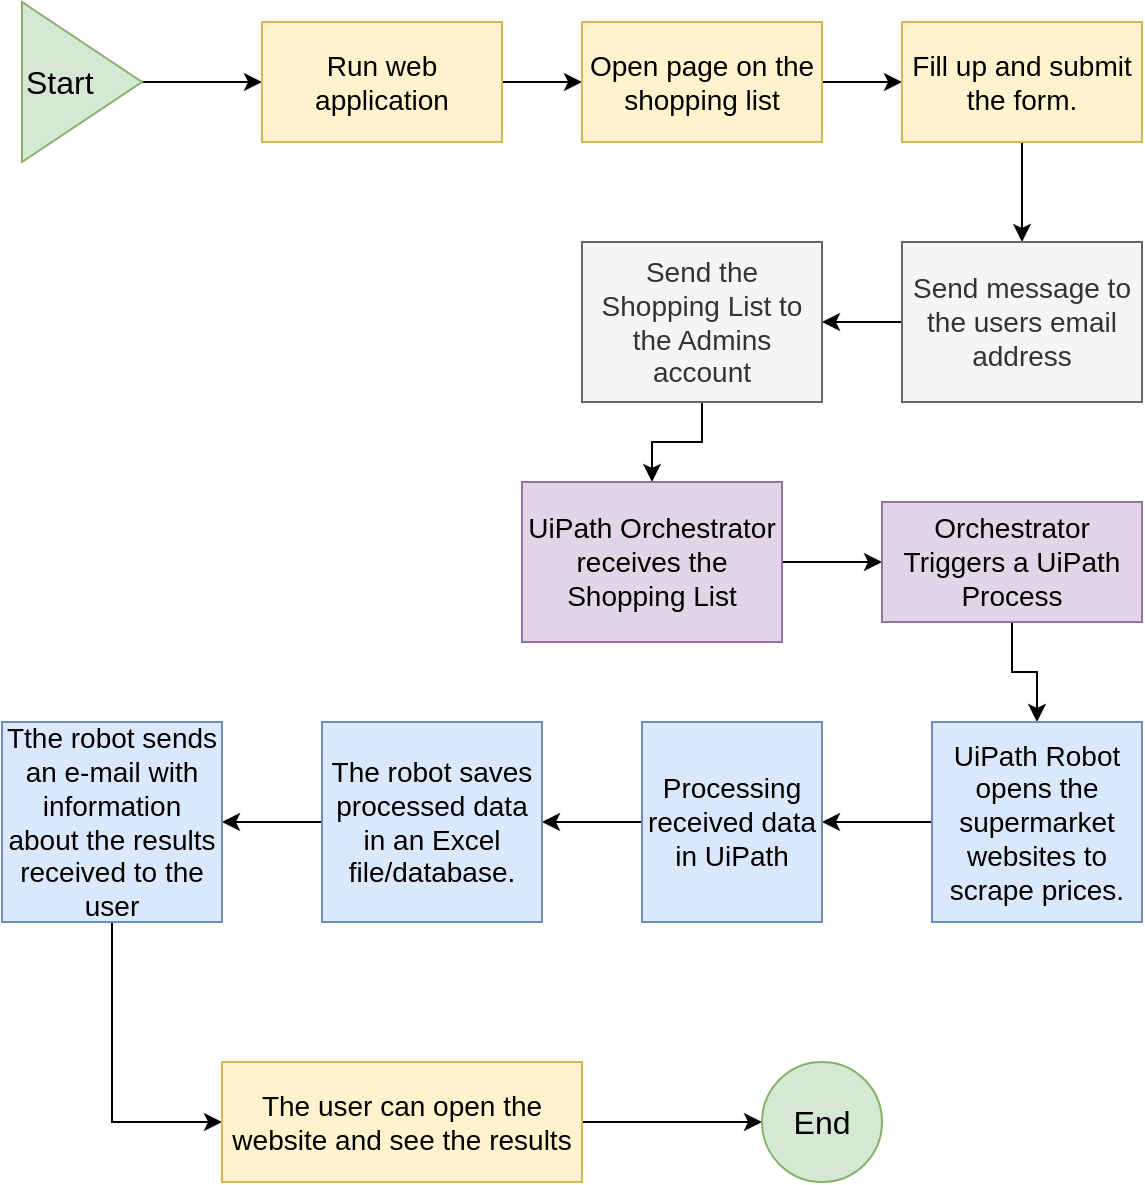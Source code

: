<mxfile version="24.7.14">
  <diagram name="Page-1" id="AYdZuThmre4MdXYBGvmi">
    <mxGraphModel dx="954" dy="824" grid="1" gridSize="10" guides="1" tooltips="1" connect="1" arrows="1" fold="1" page="1" pageScale="1" pageWidth="827" pageHeight="1169" math="0" shadow="0">
      <root>
        <mxCell id="0" />
        <mxCell id="1" parent="0" />
        <mxCell id="sAs0kRqRPAIiKEbjEO-T-3" style="edgeStyle=orthogonalEdgeStyle;rounded=0;orthogonalLoop=1;jettySize=auto;html=1;entryX=0;entryY=0.5;entryDx=0;entryDy=0;" edge="1" parent="1" source="sAs0kRqRPAIiKEbjEO-T-1" target="sAs0kRqRPAIiKEbjEO-T-2">
          <mxGeometry relative="1" as="geometry" />
        </mxCell>
        <mxCell id="sAs0kRqRPAIiKEbjEO-T-1" value="&lt;font style=&quot;font-size: 16px;&quot;&gt;Start&lt;/font&gt;" style="triangle;whiteSpace=wrap;html=1;fillColor=#d5e8d4;strokeColor=#82b366;align=left;" vertex="1" parent="1">
          <mxGeometry x="40" y="80" width="60" height="80" as="geometry" />
        </mxCell>
        <mxCell id="sAs0kRqRPAIiKEbjEO-T-5" value="" style="edgeStyle=orthogonalEdgeStyle;rounded=0;orthogonalLoop=1;jettySize=auto;html=1;" edge="1" parent="1" source="sAs0kRqRPAIiKEbjEO-T-2" target="sAs0kRqRPAIiKEbjEO-T-4">
          <mxGeometry relative="1" as="geometry" />
        </mxCell>
        <mxCell id="sAs0kRqRPAIiKEbjEO-T-2" value="&lt;font style=&quot;font-size: 14px;&quot;&gt;Run web application&lt;/font&gt;" style="rounded=0;whiteSpace=wrap;html=1;fillColor=#fff2cc;strokeColor=#d6b656;" vertex="1" parent="1">
          <mxGeometry x="160" y="90" width="120" height="60" as="geometry" />
        </mxCell>
        <mxCell id="sAs0kRqRPAIiKEbjEO-T-7" value="" style="edgeStyle=orthogonalEdgeStyle;rounded=0;orthogonalLoop=1;jettySize=auto;html=1;" edge="1" parent="1" source="sAs0kRqRPAIiKEbjEO-T-4" target="sAs0kRqRPAIiKEbjEO-T-6">
          <mxGeometry relative="1" as="geometry" />
        </mxCell>
        <mxCell id="sAs0kRqRPAIiKEbjEO-T-4" value="&lt;font style=&quot;font-size: 14px;&quot;&gt;Open page on the shopping list&lt;/font&gt;" style="rounded=0;whiteSpace=wrap;html=1;fillColor=#fff2cc;strokeColor=#d6b656;" vertex="1" parent="1">
          <mxGeometry x="320" y="90" width="120" height="60" as="geometry" />
        </mxCell>
        <mxCell id="sAs0kRqRPAIiKEbjEO-T-9" value="" style="edgeStyle=orthogonalEdgeStyle;rounded=0;orthogonalLoop=1;jettySize=auto;html=1;" edge="1" parent="1" source="sAs0kRqRPAIiKEbjEO-T-6" target="sAs0kRqRPAIiKEbjEO-T-8">
          <mxGeometry relative="1" as="geometry" />
        </mxCell>
        <mxCell id="sAs0kRqRPAIiKEbjEO-T-6" value="&lt;font style=&quot;font-size: 14px;&quot;&gt;Fill up and submit the form.&lt;/font&gt;" style="rounded=0;whiteSpace=wrap;html=1;fillColor=#fff2cc;strokeColor=#d6b656;" vertex="1" parent="1">
          <mxGeometry x="480" y="90" width="120" height="60" as="geometry" />
        </mxCell>
        <mxCell id="sAs0kRqRPAIiKEbjEO-T-11" value="" style="edgeStyle=orthogonalEdgeStyle;rounded=0;orthogonalLoop=1;jettySize=auto;html=1;" edge="1" parent="1" source="sAs0kRqRPAIiKEbjEO-T-8" target="sAs0kRqRPAIiKEbjEO-T-10">
          <mxGeometry relative="1" as="geometry" />
        </mxCell>
        <mxCell id="sAs0kRqRPAIiKEbjEO-T-8" value="&lt;font style=&quot;font-size: 14px;&quot;&gt;Send message to the users email address&lt;/font&gt;" style="rounded=0;whiteSpace=wrap;html=1;fillColor=#f5f5f5;fontColor=#333333;strokeColor=#666666;" vertex="1" parent="1">
          <mxGeometry x="480" y="200" width="120" height="80" as="geometry" />
        </mxCell>
        <mxCell id="sAs0kRqRPAIiKEbjEO-T-13" value="" style="edgeStyle=orthogonalEdgeStyle;rounded=0;orthogonalLoop=1;jettySize=auto;html=1;" edge="1" parent="1" source="sAs0kRqRPAIiKEbjEO-T-10" target="sAs0kRqRPAIiKEbjEO-T-12">
          <mxGeometry relative="1" as="geometry" />
        </mxCell>
        <mxCell id="sAs0kRqRPAIiKEbjEO-T-10" value="&lt;font style=&quot;font-size: 14px;&quot;&gt;Send the Shopping List to the Admins account&lt;/font&gt;" style="rounded=0;whiteSpace=wrap;html=1;fillColor=#f5f5f5;fontColor=#333333;strokeColor=#666666;" vertex="1" parent="1">
          <mxGeometry x="320" y="200" width="120" height="80" as="geometry" />
        </mxCell>
        <mxCell id="sAs0kRqRPAIiKEbjEO-T-15" value="" style="edgeStyle=orthogonalEdgeStyle;rounded=0;orthogonalLoop=1;jettySize=auto;html=1;" edge="1" parent="1" source="sAs0kRqRPAIiKEbjEO-T-12" target="sAs0kRqRPAIiKEbjEO-T-14">
          <mxGeometry relative="1" as="geometry" />
        </mxCell>
        <mxCell id="sAs0kRqRPAIiKEbjEO-T-12" value="&lt;span style=&quot;font-size: 14px;&quot;&gt;UiPath Orchestrator receives the Shopping List&lt;/span&gt;" style="rounded=0;whiteSpace=wrap;html=1;fillColor=#e1d5e7;strokeColor=#9673a6;" vertex="1" parent="1">
          <mxGeometry x="290" y="320" width="130" height="80" as="geometry" />
        </mxCell>
        <mxCell id="sAs0kRqRPAIiKEbjEO-T-17" value="" style="edgeStyle=orthogonalEdgeStyle;rounded=0;orthogonalLoop=1;jettySize=auto;html=1;" edge="1" parent="1" source="sAs0kRqRPAIiKEbjEO-T-14" target="sAs0kRqRPAIiKEbjEO-T-16">
          <mxGeometry relative="1" as="geometry" />
        </mxCell>
        <mxCell id="sAs0kRqRPAIiKEbjEO-T-14" value="&lt;span style=&quot;font-size: 14px;&quot;&gt;Orchestrator Triggers a UiPath Process&lt;/span&gt;" style="rounded=0;whiteSpace=wrap;html=1;fillColor=#e1d5e7;strokeColor=#9673a6;" vertex="1" parent="1">
          <mxGeometry x="470" y="330" width="130" height="60" as="geometry" />
        </mxCell>
        <mxCell id="sAs0kRqRPAIiKEbjEO-T-19" value="" style="edgeStyle=orthogonalEdgeStyle;rounded=0;orthogonalLoop=1;jettySize=auto;html=1;" edge="1" parent="1" source="sAs0kRqRPAIiKEbjEO-T-16" target="sAs0kRqRPAIiKEbjEO-T-18">
          <mxGeometry relative="1" as="geometry" />
        </mxCell>
        <mxCell id="sAs0kRqRPAIiKEbjEO-T-16" value="&lt;span style=&quot;font-size: 14px;&quot;&gt;UiPath Robot opens the supermarket websites to scrape prices.&lt;/span&gt;" style="rounded=0;whiteSpace=wrap;html=1;fillColor=#dae8fc;strokeColor=#6c8ebf;" vertex="1" parent="1">
          <mxGeometry x="495" y="440" width="105" height="100" as="geometry" />
        </mxCell>
        <mxCell id="sAs0kRqRPAIiKEbjEO-T-21" value="" style="edgeStyle=orthogonalEdgeStyle;rounded=0;orthogonalLoop=1;jettySize=auto;html=1;" edge="1" parent="1" source="sAs0kRqRPAIiKEbjEO-T-18" target="sAs0kRqRPAIiKEbjEO-T-20">
          <mxGeometry relative="1" as="geometry" />
        </mxCell>
        <mxCell id="sAs0kRqRPAIiKEbjEO-T-18" value="&lt;span style=&quot;font-size: 14px;&quot;&gt;Processing received data in UiPath&lt;/span&gt;" style="rounded=0;whiteSpace=wrap;html=1;fillColor=#dae8fc;strokeColor=#6c8ebf;" vertex="1" parent="1">
          <mxGeometry x="350" y="440" width="90" height="100" as="geometry" />
        </mxCell>
        <mxCell id="sAs0kRqRPAIiKEbjEO-T-23" value="" style="edgeStyle=orthogonalEdgeStyle;rounded=0;orthogonalLoop=1;jettySize=auto;html=1;" edge="1" parent="1" source="sAs0kRqRPAIiKEbjEO-T-20" target="sAs0kRqRPAIiKEbjEO-T-22">
          <mxGeometry relative="1" as="geometry" />
        </mxCell>
        <mxCell id="sAs0kRqRPAIiKEbjEO-T-20" value="&lt;span style=&quot;font-size: 14px;&quot;&gt;The robot saves processed data in an Excel file/database.&lt;/span&gt;" style="rounded=0;whiteSpace=wrap;html=1;fillColor=#dae8fc;strokeColor=#6c8ebf;" vertex="1" parent="1">
          <mxGeometry x="190" y="440" width="110" height="100" as="geometry" />
        </mxCell>
        <mxCell id="sAs0kRqRPAIiKEbjEO-T-25" value="" style="edgeStyle=orthogonalEdgeStyle;rounded=0;orthogonalLoop=1;jettySize=auto;html=1;entryX=0;entryY=0.5;entryDx=0;entryDy=0;" edge="1" parent="1" source="sAs0kRqRPAIiKEbjEO-T-22" target="sAs0kRqRPAIiKEbjEO-T-24">
          <mxGeometry relative="1" as="geometry" />
        </mxCell>
        <mxCell id="sAs0kRqRPAIiKEbjEO-T-22" value="&lt;span style=&quot;font-size: 14px;&quot;&gt;Tthe robot sends an e-mail with information about the results received to the user&lt;/span&gt;" style="rounded=0;whiteSpace=wrap;html=1;fillColor=#dae8fc;strokeColor=#6c8ebf;" vertex="1" parent="1">
          <mxGeometry x="30" y="440" width="110" height="100" as="geometry" />
        </mxCell>
        <mxCell id="sAs0kRqRPAIiKEbjEO-T-27" style="edgeStyle=orthogonalEdgeStyle;rounded=0;orthogonalLoop=1;jettySize=auto;html=1;entryX=0;entryY=0.5;entryDx=0;entryDy=0;" edge="1" parent="1" source="sAs0kRqRPAIiKEbjEO-T-24" target="sAs0kRqRPAIiKEbjEO-T-26">
          <mxGeometry relative="1" as="geometry" />
        </mxCell>
        <mxCell id="sAs0kRqRPAIiKEbjEO-T-24" value="&lt;span style=&quot;font-size: 14px;&quot;&gt;The user can open the website and see the results&lt;/span&gt;" style="rounded=0;whiteSpace=wrap;html=1;fillColor=#fff2cc;strokeColor=#d6b656;" vertex="1" parent="1">
          <mxGeometry x="140" y="610" width="180" height="60" as="geometry" />
        </mxCell>
        <mxCell id="sAs0kRqRPAIiKEbjEO-T-26" value="&lt;font style=&quot;font-size: 16px;&quot;&gt;End&lt;/font&gt;" style="ellipse;whiteSpace=wrap;html=1;aspect=fixed;fillColor=#d5e8d4;strokeColor=#82b366;" vertex="1" parent="1">
          <mxGeometry x="410" y="610" width="60" height="60" as="geometry" />
        </mxCell>
      </root>
    </mxGraphModel>
  </diagram>
</mxfile>
